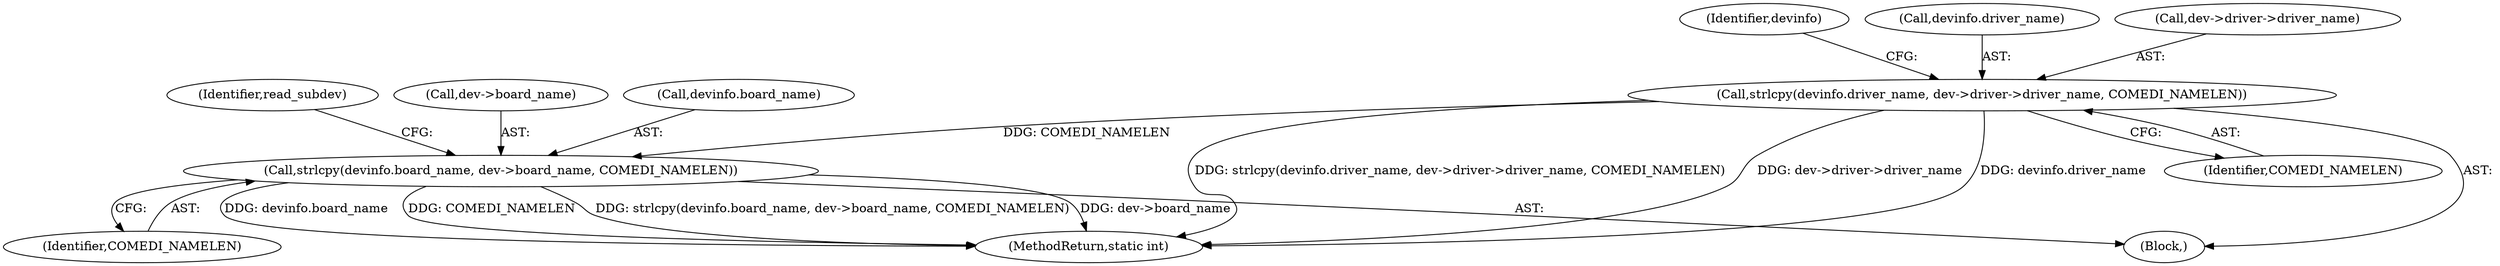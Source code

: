 digraph "0_linux_819cbb120eaec7e014e5abd029260db1ca8c5735@pointer" {
"1000159" [label="(Call,strlcpy(devinfo.board_name, dev->board_name, COMEDI_NAMELEN))"];
"1000149" [label="(Call,strlcpy(devinfo.driver_name, dev->driver->driver_name, COMEDI_NAMELEN))"];
"1000161" [label="(Identifier,devinfo)"];
"1000159" [label="(Call,strlcpy(devinfo.board_name, dev->board_name, COMEDI_NAMELEN))"];
"1000160" [label="(Call,devinfo.board_name)"];
"1000149" [label="(Call,strlcpy(devinfo.driver_name, dev->driver->driver_name, COMEDI_NAMELEN))"];
"1000150" [label="(Call,devinfo.driver_name)"];
"1000215" [label="(MethodReturn,static int)"];
"1000158" [label="(Identifier,COMEDI_NAMELEN)"];
"1000153" [label="(Call,dev->driver->driver_name)"];
"1000168" [label="(Identifier,read_subdev)"];
"1000163" [label="(Call,dev->board_name)"];
"1000166" [label="(Identifier,COMEDI_NAMELEN)"];
"1000105" [label="(Block,)"];
"1000159" -> "1000105"  [label="AST: "];
"1000159" -> "1000166"  [label="CFG: "];
"1000160" -> "1000159"  [label="AST: "];
"1000163" -> "1000159"  [label="AST: "];
"1000166" -> "1000159"  [label="AST: "];
"1000168" -> "1000159"  [label="CFG: "];
"1000159" -> "1000215"  [label="DDG: devinfo.board_name"];
"1000159" -> "1000215"  [label="DDG: COMEDI_NAMELEN"];
"1000159" -> "1000215"  [label="DDG: strlcpy(devinfo.board_name, dev->board_name, COMEDI_NAMELEN)"];
"1000159" -> "1000215"  [label="DDG: dev->board_name"];
"1000149" -> "1000159"  [label="DDG: COMEDI_NAMELEN"];
"1000149" -> "1000105"  [label="AST: "];
"1000149" -> "1000158"  [label="CFG: "];
"1000150" -> "1000149"  [label="AST: "];
"1000153" -> "1000149"  [label="AST: "];
"1000158" -> "1000149"  [label="AST: "];
"1000161" -> "1000149"  [label="CFG: "];
"1000149" -> "1000215"  [label="DDG: strlcpy(devinfo.driver_name, dev->driver->driver_name, COMEDI_NAMELEN)"];
"1000149" -> "1000215"  [label="DDG: dev->driver->driver_name"];
"1000149" -> "1000215"  [label="DDG: devinfo.driver_name"];
}
